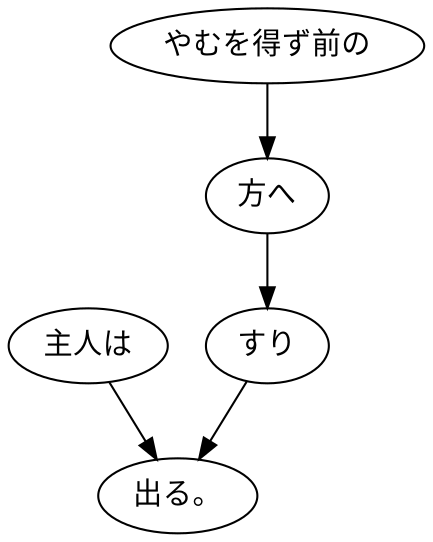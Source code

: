 digraph graph5902 {
	node0 [label="主人は"];
	node1 [label="やむを得ず前の"];
	node2 [label="方へ"];
	node3 [label="すり"];
	node4 [label="出る。"];
	node0 -> node4;
	node1 -> node2;
	node2 -> node3;
	node3 -> node4;
}
